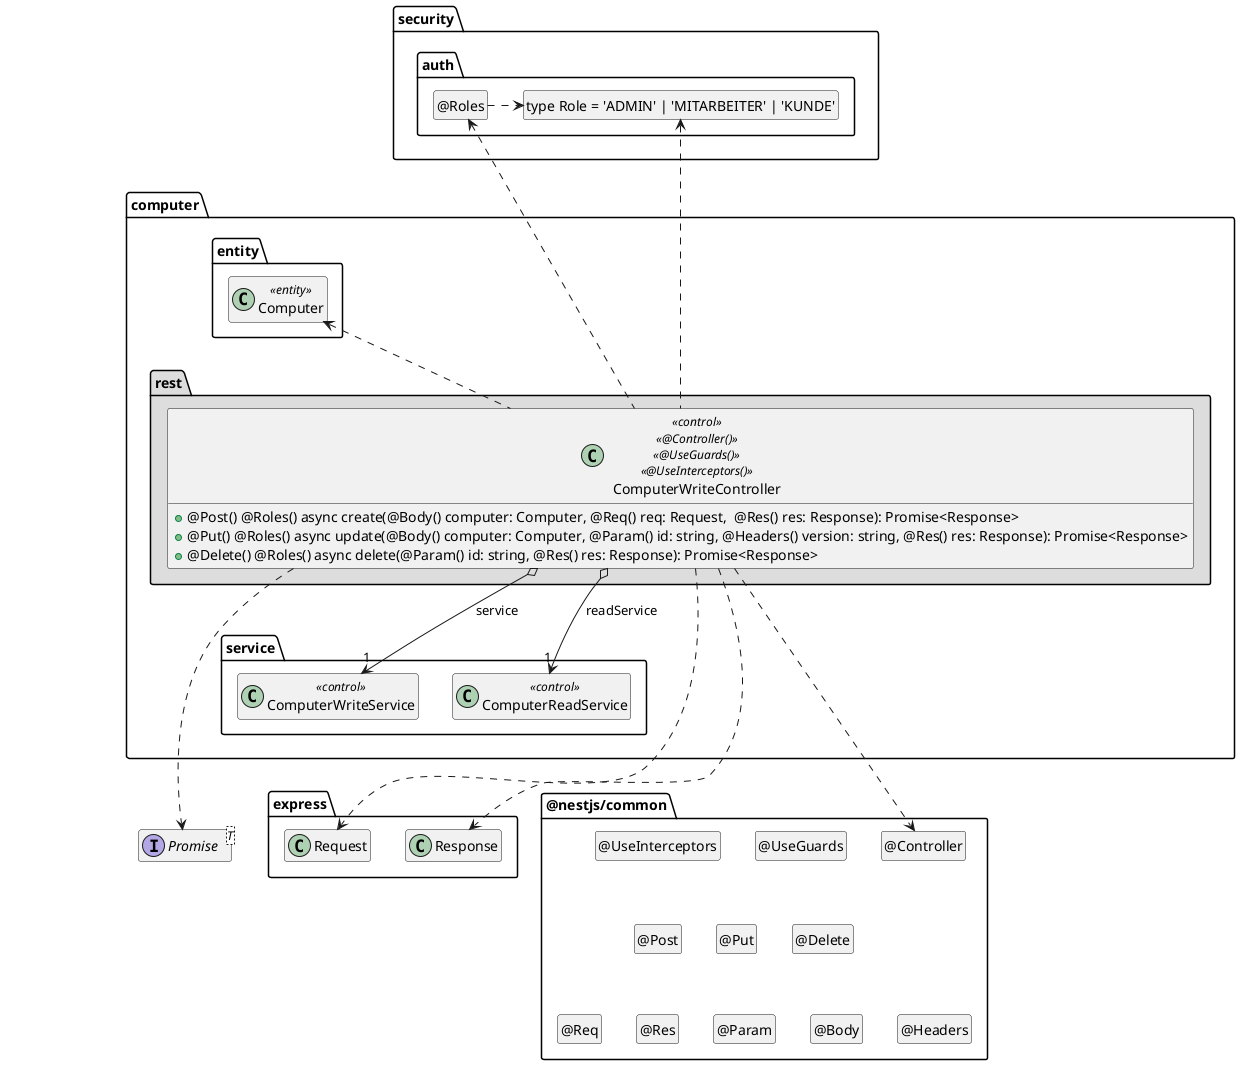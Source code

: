 ' Preview durch <Alt>d

@startuml Controller-Klasse

interface Promise<T>

package @nestjs/common {
  class "@Controller" as Controller
  hide Controller circle

  class "@UseGuards" as UseGuards
  hide UseGuards circle

  class "@UseInterceptors" as UseInterceptors
  hide UseInterceptors circle

  class "@Post" as Post
  hide Post circle

  class "@Put" as Put
  hide Put circle

  class "@Delete" as Delete
  hide Delete circle

  class "@Req" as Req
  hide Req circle

  class "@Res" as Res
  hide Res circle

  class "@Param" as Param
  hide Param circle

  class "@Body" as Body
  hide Body circle

  class "@Headers" as Headers
  hide Headers circle

  UseInterceptors .[hidden].> Post
  UseInterceptors .[hidden].> Put
  UseInterceptors .[hidden].> Delete

  Post .[hidden].> Req
  Post .[hidden].> Res
  Post .[hidden].> Param
  Post .[hidden].> Body
  Post .[hidden].> Headers
}

package express {
  class Request
  class Response

  Response .right[hidden].> Controller
}

package security.auth {
  class "type Role = 'ADMIN' | 'MITARBEITER' | 'KUNDE'" as Role
  hide Role circle

  class "@Roles" as Roles
  hide Roles circle

  Roles .right.> Role
}

package computer {
  package entity #FFFFFF {
    class Computer <<entity>>

    Computer .[hidden].> Promise
    Computer .[hidden].> Request
  }

  package service {
    class ComputerWriteService << control >>
    class ComputerReadService << control >>
  }

  package rest #DDDDDD {
    class ComputerWriteController << control >> << @Controller() >> << @UseGuards() >> << @UseInterceptors() >> {
      + @Post() @Roles() async create(@Body() computer: Computer, @Req() req: Request,  @Res() res: Response): Promise<Response>
      + @Put() @Roles() async update(@Body() computer: Computer, @Param() id: string, @Headers() version: string, @Res() res: Response): Promise<Response>
      + @Delete() @Roles() async delete(@Param() id: string, @Res() res: Response): Promise<Response>
    }

    ComputerWriteController o--> "1" ComputerWriteService : service
    ComputerWriteController o--> "1" ComputerReadService : readService
    ComputerWriteController ..up> Computer

    ComputerWriteController ..> Controller

    ComputerWriteController .up.> Roles
    ComputerWriteController .up.> Role

    ComputerWriteController ..> Request
    ComputerWriteController ..> Response
    ComputerWriteController ..> Promise

    Computer .up[hidden].> Roles
    ComputerWriteService .[hidden].> Request
    ComputerWriteService .[hidden].> Promise
  }
}

hide empty members

@enduml
